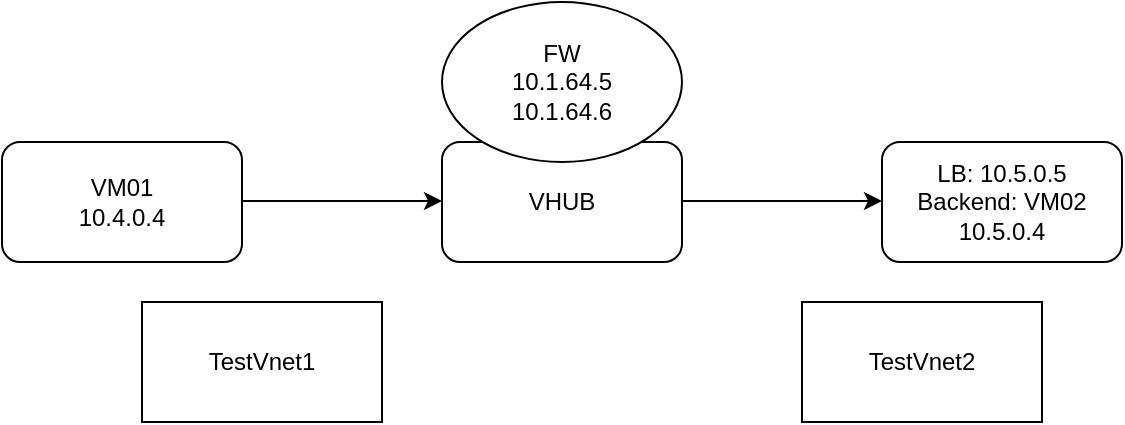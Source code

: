 <mxfile version="22.1.14" type="github">
  <diagram name="Page-1" id="DFx8n-ajRGHMIPPIRqhv">
    <mxGraphModel dx="1339" dy="751" grid="1" gridSize="10" guides="1" tooltips="1" connect="1" arrows="1" fold="1" page="1" pageScale="1" pageWidth="850" pageHeight="1100" math="0" shadow="0">
      <root>
        <mxCell id="0" />
        <mxCell id="1" parent="0" />
        <mxCell id="6H06FnRW3sbgJjEtOlgP-1" value="VM01&lt;br&gt;10.4.0.4" style="rounded=1;whiteSpace=wrap;html=1;" vertex="1" parent="1">
          <mxGeometry x="50" y="150" width="120" height="60" as="geometry" />
        </mxCell>
        <mxCell id="6H06FnRW3sbgJjEtOlgP-2" value="VHUB" style="rounded=1;whiteSpace=wrap;html=1;" vertex="1" parent="1">
          <mxGeometry x="270" y="150" width="120" height="60" as="geometry" />
        </mxCell>
        <mxCell id="6H06FnRW3sbgJjEtOlgP-3" value="FW&lt;br&gt;10.1.64.5&lt;br&gt;10.1.64.6" style="ellipse;whiteSpace=wrap;html=1;" vertex="1" parent="1">
          <mxGeometry x="270" y="80" width="120" height="80" as="geometry" />
        </mxCell>
        <mxCell id="6H06FnRW3sbgJjEtOlgP-4" value="LB: 10.5.0.5&lt;br&gt;Backend: VM02 10.5.0.4" style="rounded=1;whiteSpace=wrap;html=1;" vertex="1" parent="1">
          <mxGeometry x="490" y="150" width="120" height="60" as="geometry" />
        </mxCell>
        <mxCell id="6H06FnRW3sbgJjEtOlgP-5" value="" style="endArrow=classic;html=1;rounded=0;" edge="1" parent="1">
          <mxGeometry width="50" height="50" relative="1" as="geometry">
            <mxPoint x="170" y="179.5" as="sourcePoint" />
            <mxPoint x="270" y="179.5" as="targetPoint" />
          </mxGeometry>
        </mxCell>
        <mxCell id="6H06FnRW3sbgJjEtOlgP-6" value="" style="endArrow=classic;html=1;rounded=0;" edge="1" parent="1">
          <mxGeometry width="50" height="50" relative="1" as="geometry">
            <mxPoint x="390" y="179.5" as="sourcePoint" />
            <mxPoint x="490" y="179.5" as="targetPoint" />
          </mxGeometry>
        </mxCell>
        <mxCell id="6H06FnRW3sbgJjEtOlgP-7" value="TestVnet1" style="rounded=0;whiteSpace=wrap;html=1;" vertex="1" parent="1">
          <mxGeometry x="120" y="230" width="120" height="60" as="geometry" />
        </mxCell>
        <mxCell id="6H06FnRW3sbgJjEtOlgP-8" value="TestVnet2" style="rounded=0;whiteSpace=wrap;html=1;" vertex="1" parent="1">
          <mxGeometry x="450" y="230" width="120" height="60" as="geometry" />
        </mxCell>
      </root>
    </mxGraphModel>
  </diagram>
</mxfile>
